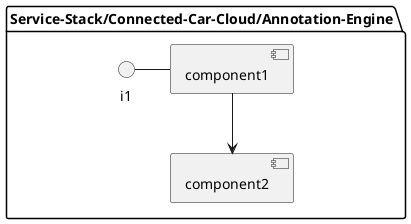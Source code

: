 @startuml

package "Service-Stack/Connected-Car-Cloud/Annotation-Engine" {
component component1
component component2
interface i1

}
i1 - component1
component1 --> component2
@enduml
